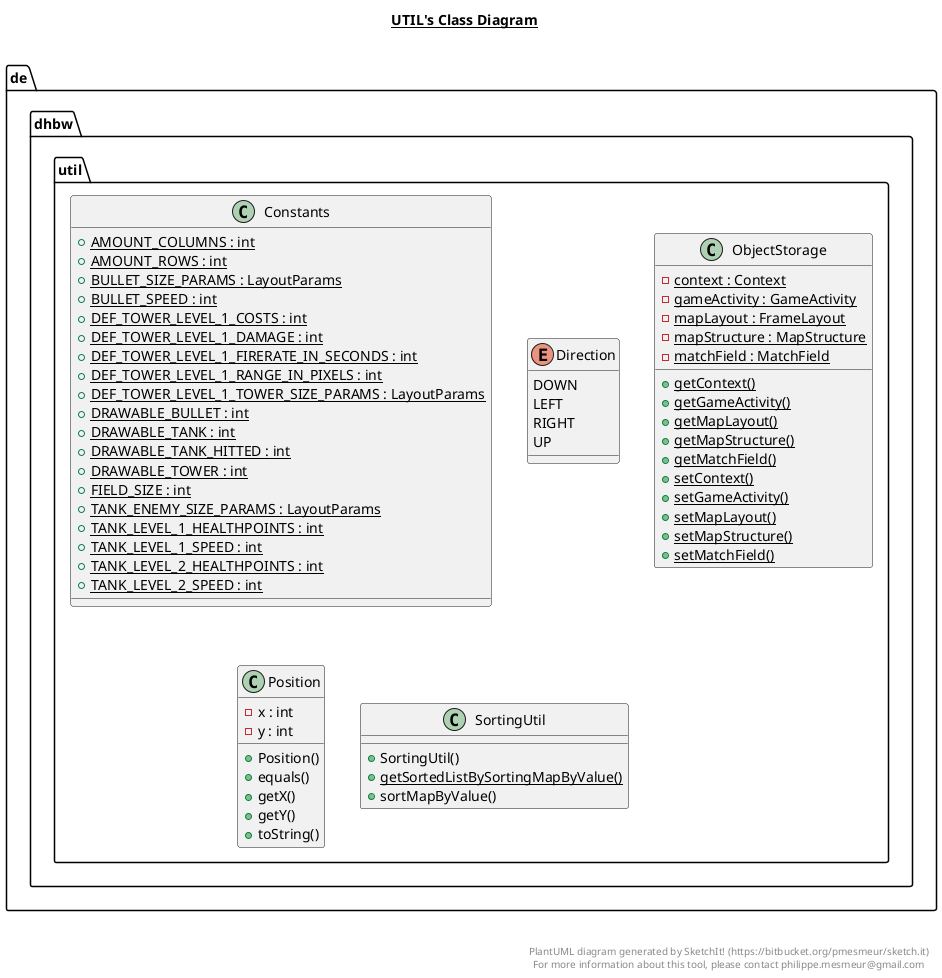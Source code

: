 @startuml

title __UTIL's Class Diagram__\n

  namespace de.dhbw {
    namespace util {
      class de.dhbw.util.Constants {
          {static} + AMOUNT_COLUMNS : int
          {static} + AMOUNT_ROWS : int
          {static} + BULLET_SIZE_PARAMS : LayoutParams
          {static} + BULLET_SPEED : int
          {static} + DEF_TOWER_LEVEL_1_COSTS : int
          {static} + DEF_TOWER_LEVEL_1_DAMAGE : int
          {static} + DEF_TOWER_LEVEL_1_FIRERATE_IN_SECONDS : int
          {static} + DEF_TOWER_LEVEL_1_RANGE_IN_PIXELS : int
          {static} + DEF_TOWER_LEVEL_1_TOWER_SIZE_PARAMS : LayoutParams
          {static} + DRAWABLE_BULLET : int
          {static} + DRAWABLE_TANK : int
          {static} + DRAWABLE_TANK_HITTED : int
          {static} + DRAWABLE_TOWER : int
          {static} + FIELD_SIZE : int
          {static} + TANK_ENEMY_SIZE_PARAMS : LayoutParams
          {static} + TANK_LEVEL_1_HEALTHPOINTS : int
          {static} + TANK_LEVEL_1_SPEED : int
          {static} + TANK_LEVEL_2_HEALTHPOINTS : int
          {static} + TANK_LEVEL_2_SPEED : int
      }
    }
  }
  

  namespace de.dhbw {
    namespace util {
      enum Direction {
        DOWN
        LEFT
        RIGHT
        UP
      }
    }
  }
  

  namespace de.dhbw {
    namespace util {
      class de.dhbw.util.ObjectStorage {
          {static} - context : Context
          {static} - gameActivity : GameActivity
          {static} - mapLayout : FrameLayout
          {static} - mapStructure : MapStructure
          {static} - matchField : MatchField
          {static} + getContext()
          {static} + getGameActivity()
          {static} + getMapLayout()
          {static} + getMapStructure()
          {static} + getMatchField()
          {static} + setContext()
          {static} + setGameActivity()
          {static} + setMapLayout()
          {static} + setMapStructure()
          {static} + setMatchField()
      }
    }
  }
  

  namespace de.dhbw {
    namespace util {
      class de.dhbw.util.Position {
          - x : int
          - y : int
          + Position()
          + equals()
          + getX()
          + getY()
          + toString()
      }
    }
  }
  

  namespace de.dhbw {
    namespace util {
      class de.dhbw.util.SortingUtil {
          + SortingUtil()
          {static} + getSortedListBySortingMapByValue()
          + sortMapByValue()
      }
    }
  }
  



right footer


PlantUML diagram generated by SketchIt! (https://bitbucket.org/pmesmeur/sketch.it)
For more information about this tool, please contact philippe.mesmeur@gmail.com
endfooter

@enduml
